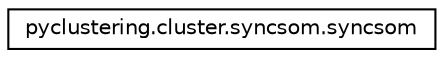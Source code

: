 digraph "Graphical Class Hierarchy"
{
 // INTERACTIVE_SVG=YES
  edge [fontname="Helvetica",fontsize="10",labelfontname="Helvetica",labelfontsize="10"];
  node [fontname="Helvetica",fontsize="10",shape=record];
  rankdir="LR";
  Node0 [label="pyclustering.cluster.syncsom.syncsom",height=0.2,width=0.4,color="black", fillcolor="white", style="filled",URL="$d8/d46/classpyclustering_1_1cluster_1_1syncsom_1_1syncsom.html",tooltip="Class represents clustering algorithm SYNC-SOM. "];
}
